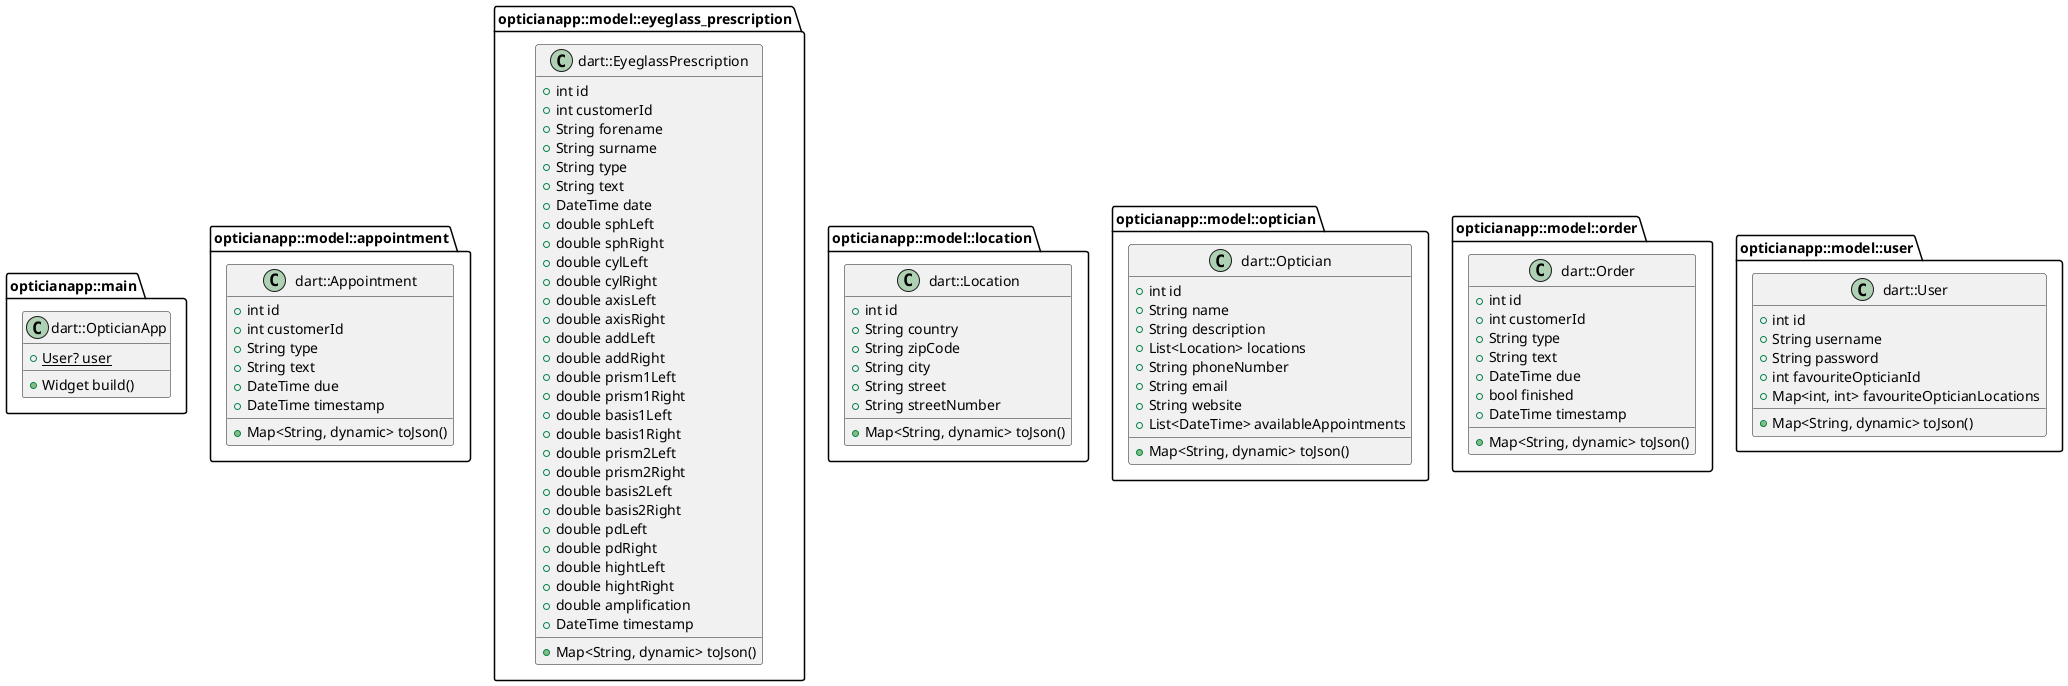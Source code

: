 @startuml

class "opticianapp::main.dart::OpticianApp" {
  {static} +User? user
  +Widget build()
}

class "opticianapp::model::appointment.dart::Appointment" {
  +int id
  +int customerId
  +String type
  +String text
  +DateTime due
  +DateTime timestamp
  +Map<String, dynamic> toJson()
}

class "opticianapp::model::eyeglass_prescription.dart::EyeglassPrescription" {
  +int id
  +int customerId
  +String forename
  +String surname
  +String type
  +String text
  +DateTime date
  +double sphLeft
  +double sphRight
  +double cylLeft
  +double cylRight
  +double axisLeft
  +double axisRight
  +double addLeft
  +double addRight
  +double prism1Left
  +double prism1Right
  +double basis1Left
  +double basis1Right
  +double prism2Left
  +double prism2Right
  +double basis2Left
  +double basis2Right
  +double pdLeft
  +double pdRight
  +double hightLeft
  +double hightRight
  +double amplification
  +DateTime timestamp
  +Map<String, dynamic> toJson()
}

class "opticianapp::model::location.dart::Location" {
  +int id
  +String country
  +String zipCode
  +String city
  +String street
  +String streetNumber
  +Map<String, dynamic> toJson()
}

class "opticianapp::model::optician.dart::Optician" {
  +int id
  +String name
  +String description
  +List<Location> locations
  +String phoneNumber
  +String email
  +String website
  +List<DateTime> availableAppointments
  +Map<String, dynamic> toJson()
}

class "opticianapp::model::order.dart::Order" {
  +int id
  +int customerId
  +String type
  +String text
  +DateTime due
  +bool finished
  +DateTime timestamp
  +Map<String, dynamic> toJson()
}

class "opticianapp::model::user.dart::User" {
  +int id
  +String username
  +String password
  +int favouriteOpticianId
  +Map<int, int> favouriteOpticianLocations
  +Map<String, dynamic> toJson()
}

@enduml